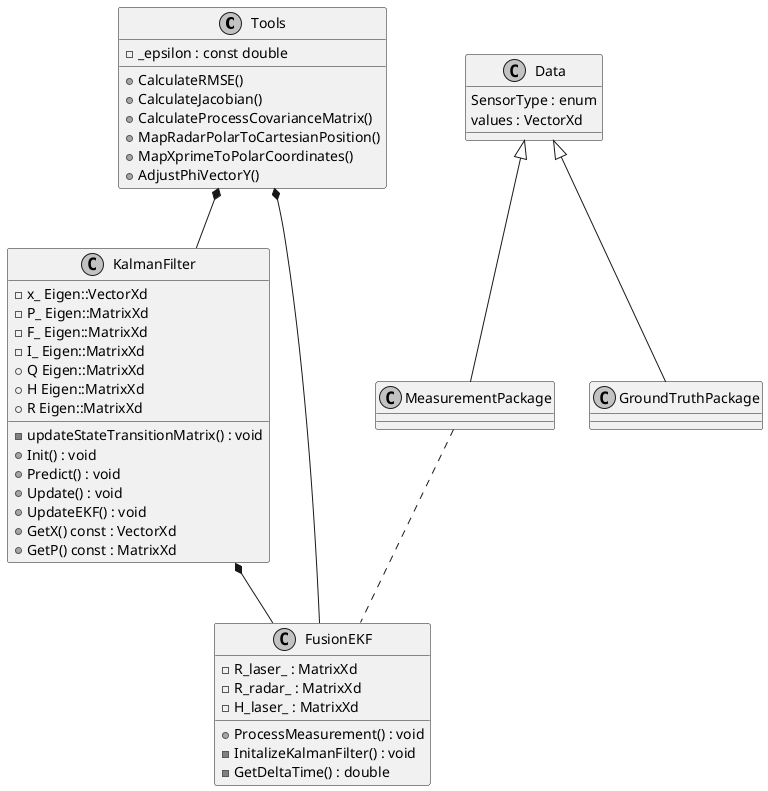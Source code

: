 @startuml
skinparam monochrome true
' skinparam classAttributeFontName Cambria
' skinparam classAttributeFontSize 13

class Tools{
  -_epsilon : const double 
  +CalculateRMSE()
  +CalculateJacobian()
  +CalculateProcessCovarianceMatrix()
  +MapRadarPolarToCartesianPosition()
  +MapXprimeToPolarCoordinates()
  +AdjustPhiVectorY()
}
class KalmanFilter{
  -x_ Eigen::VectorXd 
  -P_ Eigen::MatrixXd 
  -F_ Eigen::MatrixXd 
  -I_ Eigen::MatrixXd 
  +Q Eigen::MatrixXd 
  +H Eigen::MatrixXd 
  +R Eigen::MatrixXd 

  -updateStateTransitionMatrix() : void
  +Init() : void
  +Predict() : void
  +Update() : void
  +UpdateEKF() : void
  +GetX() const : VectorXd
  +GetP() const : MatrixXd

}
class FusionEKF{
 +ProcessMeasurement() : void
 
 -R_laser_ : MatrixXd
 -R_radar_ : MatrixXd
 -H_laser_ : MatrixXd
 
 -InitalizeKalmanFilter() : void
 -GetDeltaTime() : double
 
}
class Data{
 SensorType : enum
 values : VectorXd 
}
Tools *-- FusionEKF
Tools *-- KalmanFilter
Data <|-- MeasurementPackage
Data <|-- GroundTruthPackage
KalmanFilter *-- FusionEKF
MeasurementPackage .. FusionEKF
@enduml
